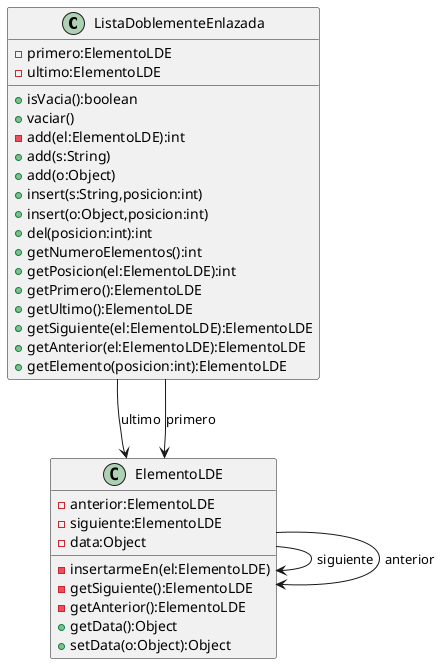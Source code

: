 @startuml
'https://plantuml.com/class-diagram

class ListaDoblementeEnlazada {
    -primero:ElementoLDE
    -ultimo:ElementoLDE
    +isVacia():boolean
    +vaciar()
    -add(el:ElementoLDE):int
    +add(s:String)
    +add(o:Object)
    +insert(s:String,posicion:int)
    +insert(o:Object,posicion:int)
    +del(posicion:int):int
    +getNumeroElementos():int
    +getPosicion(el:ElementoLDE):int
    +getPrimero():ElementoLDE
    +getUltimo():ElementoLDE
    +getSiguiente(el:ElementoLDE):ElementoLDE
    +getAnterior(el:ElementoLDE):ElementoLDE
    +getElemento(posicion:int):ElementoLDE
}

class ElementoLDE {
    -anterior:ElementoLDE
    -siguiente:ElementoLDE
    -data:Object
    -insertarmeEn(el:ElementoLDE)
    -getSiguiente():ElementoLDE
    -getAnterior():ElementoLDE
    +getData():Object
    +setData(o:Object):Object
}

ListaDoblementeEnlazada --> ElementoLDE:ultimo
ListaDoblementeEnlazada --> ElementoLDE:primero
ElementoLDE --> ElementoLDE:siguiente
ElementoLDE --> ElementoLDE:anterior

@enduml
